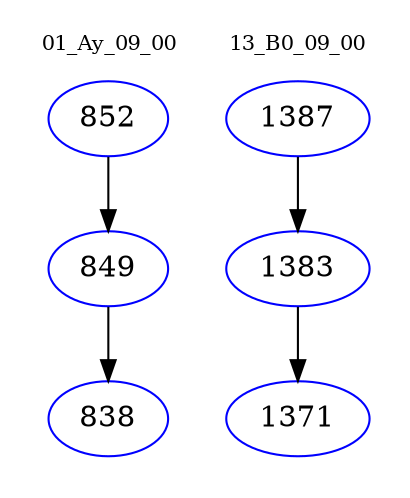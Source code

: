 digraph{
subgraph cluster_0 {
color = white
label = "01_Ay_09_00";
fontsize=10;
T0_852 [label="852", color="blue"]
T0_852 -> T0_849 [color="black"]
T0_849 [label="849", color="blue"]
T0_849 -> T0_838 [color="black"]
T0_838 [label="838", color="blue"]
}
subgraph cluster_1 {
color = white
label = "13_B0_09_00";
fontsize=10;
T1_1387 [label="1387", color="blue"]
T1_1387 -> T1_1383 [color="black"]
T1_1383 [label="1383", color="blue"]
T1_1383 -> T1_1371 [color="black"]
T1_1371 [label="1371", color="blue"]
}
}
